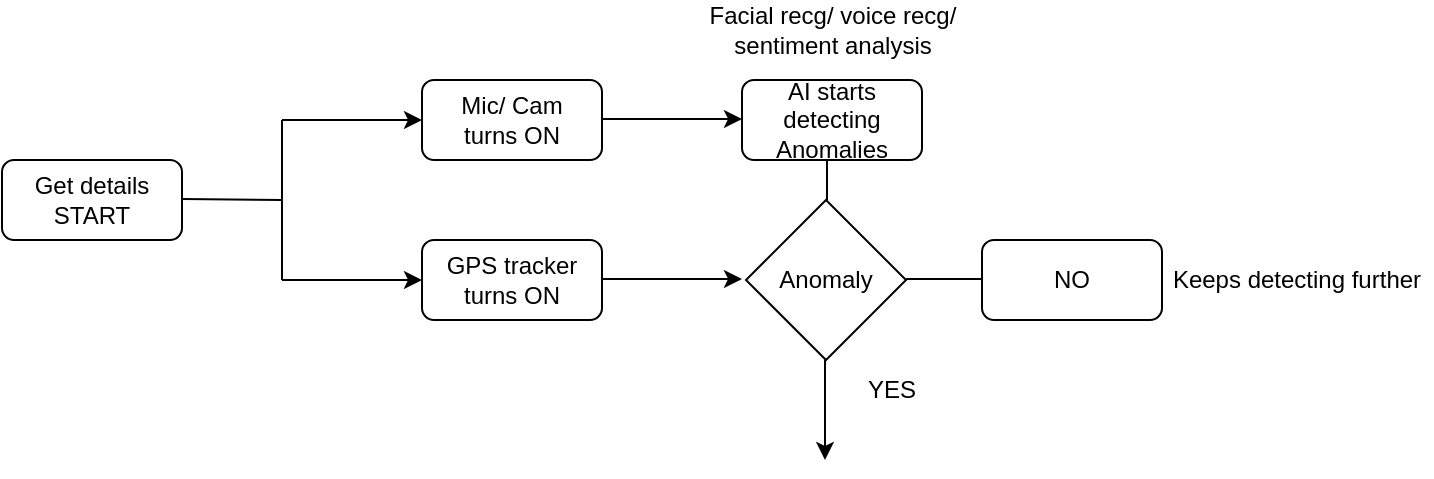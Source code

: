 <mxfile version="26.0.3">
  <diagram id="C5RBs43oDa-KdzZeNtuy" name="Page-1">
    <mxGraphModel dx="1050" dy="522" grid="1" gridSize="10" guides="1" tooltips="1" connect="1" arrows="1" fold="1" page="1" pageScale="1" pageWidth="827" pageHeight="1169" math="0" shadow="0">
      <root>
        <mxCell id="WIyWlLk6GJQsqaUBKTNV-0" />
        <mxCell id="WIyWlLk6GJQsqaUBKTNV-1" parent="WIyWlLk6GJQsqaUBKTNV-0" />
        <mxCell id="iax-5IlQy_Pquo1DeYQX-0" value="Get details&lt;div&gt;START&lt;/div&gt;" style="rounded=1;whiteSpace=wrap;html=1;" vertex="1" parent="WIyWlLk6GJQsqaUBKTNV-1">
          <mxGeometry x="20" y="160" width="90" height="40" as="geometry" />
        </mxCell>
        <mxCell id="iax-5IlQy_Pquo1DeYQX-1" value="" style="endArrow=none;html=1;rounded=0;" edge="1" parent="WIyWlLk6GJQsqaUBKTNV-1">
          <mxGeometry width="50" height="50" relative="1" as="geometry">
            <mxPoint x="110" y="179.5" as="sourcePoint" />
            <mxPoint x="160" y="180" as="targetPoint" />
          </mxGeometry>
        </mxCell>
        <mxCell id="iax-5IlQy_Pquo1DeYQX-2" value="" style="endArrow=none;html=1;rounded=0;" edge="1" parent="WIyWlLk6GJQsqaUBKTNV-1">
          <mxGeometry width="50" height="50" relative="1" as="geometry">
            <mxPoint x="160" y="140" as="sourcePoint" />
            <mxPoint x="160" y="220" as="targetPoint" />
          </mxGeometry>
        </mxCell>
        <mxCell id="iax-5IlQy_Pquo1DeYQX-3" value="" style="endArrow=classic;html=1;rounded=0;" edge="1" parent="WIyWlLk6GJQsqaUBKTNV-1">
          <mxGeometry width="50" height="50" relative="1" as="geometry">
            <mxPoint x="160" y="140" as="sourcePoint" />
            <mxPoint x="230" y="140" as="targetPoint" />
          </mxGeometry>
        </mxCell>
        <mxCell id="iax-5IlQy_Pquo1DeYQX-4" value="" style="endArrow=classic;html=1;rounded=0;" edge="1" parent="WIyWlLk6GJQsqaUBKTNV-1">
          <mxGeometry width="50" height="50" relative="1" as="geometry">
            <mxPoint x="160" y="220" as="sourcePoint" />
            <mxPoint x="230" y="220" as="targetPoint" />
          </mxGeometry>
        </mxCell>
        <mxCell id="iax-5IlQy_Pquo1DeYQX-5" value="Mic/ Cam&lt;div&gt;turns ON&lt;/div&gt;" style="rounded=1;whiteSpace=wrap;html=1;" vertex="1" parent="WIyWlLk6GJQsqaUBKTNV-1">
          <mxGeometry x="230" y="120" width="90" height="40" as="geometry" />
        </mxCell>
        <mxCell id="iax-5IlQy_Pquo1DeYQX-6" value="GPS tracker&lt;div&gt;turns ON&lt;/div&gt;" style="rounded=1;whiteSpace=wrap;html=1;" vertex="1" parent="WIyWlLk6GJQsqaUBKTNV-1">
          <mxGeometry x="230" y="200" width="90" height="40" as="geometry" />
        </mxCell>
        <mxCell id="iax-5IlQy_Pquo1DeYQX-7" value="" style="endArrow=classic;html=1;rounded=0;" edge="1" parent="WIyWlLk6GJQsqaUBKTNV-1">
          <mxGeometry width="50" height="50" relative="1" as="geometry">
            <mxPoint x="320" y="139.5" as="sourcePoint" />
            <mxPoint x="390" y="139.5" as="targetPoint" />
          </mxGeometry>
        </mxCell>
        <mxCell id="iax-5IlQy_Pquo1DeYQX-8" value="AI starts detecting Anomalies" style="rounded=1;whiteSpace=wrap;html=1;" vertex="1" parent="WIyWlLk6GJQsqaUBKTNV-1">
          <mxGeometry x="390" y="120" width="90" height="40" as="geometry" />
        </mxCell>
        <mxCell id="iax-5IlQy_Pquo1DeYQX-9" value="Facial recg/ voice recg/ sentiment analysis" style="text;html=1;align=center;verticalAlign=middle;whiteSpace=wrap;rounded=0;" vertex="1" parent="WIyWlLk6GJQsqaUBKTNV-1">
          <mxGeometry x="367.5" y="80" width="135" height="30" as="geometry" />
        </mxCell>
        <mxCell id="iax-5IlQy_Pquo1DeYQX-10" value="Anomaly" style="rhombus;whiteSpace=wrap;html=1;" vertex="1" parent="WIyWlLk6GJQsqaUBKTNV-1">
          <mxGeometry x="392" y="180" width="80" height="80" as="geometry" />
        </mxCell>
        <mxCell id="iax-5IlQy_Pquo1DeYQX-11" value="" style="endArrow=none;html=1;rounded=0;" edge="1" parent="WIyWlLk6GJQsqaUBKTNV-1">
          <mxGeometry width="50" height="50" relative="1" as="geometry">
            <mxPoint x="432.5" y="180" as="sourcePoint" />
            <mxPoint x="432.5" y="160" as="targetPoint" />
          </mxGeometry>
        </mxCell>
        <mxCell id="iax-5IlQy_Pquo1DeYQX-12" value="" style="endArrow=classic;html=1;rounded=0;" edge="1" parent="WIyWlLk6GJQsqaUBKTNV-1">
          <mxGeometry width="50" height="50" relative="1" as="geometry">
            <mxPoint x="320" y="219.5" as="sourcePoint" />
            <mxPoint x="390" y="219.5" as="targetPoint" />
          </mxGeometry>
        </mxCell>
        <mxCell id="iax-5IlQy_Pquo1DeYQX-13" value="" style="endArrow=classic;html=1;rounded=0;" edge="1" parent="WIyWlLk6GJQsqaUBKTNV-1">
          <mxGeometry width="50" height="50" relative="1" as="geometry">
            <mxPoint x="431.5" y="260" as="sourcePoint" />
            <mxPoint x="431.5" y="310" as="targetPoint" />
          </mxGeometry>
        </mxCell>
        <mxCell id="iax-5IlQy_Pquo1DeYQX-14" value="" style="endArrow=none;html=1;rounded=0;" edge="1" parent="WIyWlLk6GJQsqaUBKTNV-1">
          <mxGeometry width="50" height="50" relative="1" as="geometry">
            <mxPoint x="472" y="219.5" as="sourcePoint" />
            <mxPoint x="512" y="219.5" as="targetPoint" />
          </mxGeometry>
        </mxCell>
        <mxCell id="iax-5IlQy_Pquo1DeYQX-15" value="Keeps detecting further" style="text;html=1;align=center;verticalAlign=middle;whiteSpace=wrap;rounded=0;" vertex="1" parent="WIyWlLk6GJQsqaUBKTNV-1">
          <mxGeometry x="600" y="205" width="135" height="30" as="geometry" />
        </mxCell>
        <mxCell id="iax-5IlQy_Pquo1DeYQX-16" value="NO" style="rounded=1;whiteSpace=wrap;html=1;" vertex="1" parent="WIyWlLk6GJQsqaUBKTNV-1">
          <mxGeometry x="510" y="200" width="90" height="40" as="geometry" />
        </mxCell>
        <mxCell id="iax-5IlQy_Pquo1DeYQX-17" value="YES" style="text;html=1;align=center;verticalAlign=middle;whiteSpace=wrap;rounded=0;" vertex="1" parent="WIyWlLk6GJQsqaUBKTNV-1">
          <mxGeometry x="440" y="260" width="50" height="30" as="geometry" />
        </mxCell>
      </root>
    </mxGraphModel>
  </diagram>
</mxfile>
